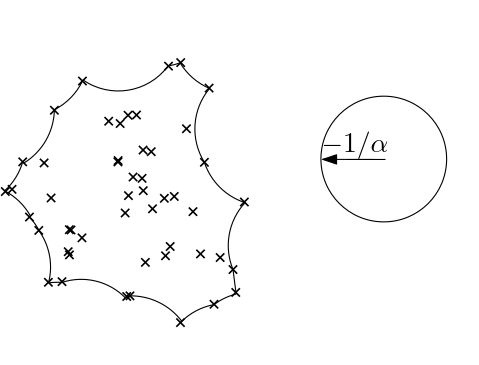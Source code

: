 <?xml version="1.0"?>
<!DOCTYPE ipe SYSTEM "ipe.dtd">
<ipe version="70005" creator="Ipe 7.1.1">
<info created="D:20130605094119" modified="D:20130605105524"/>
<ipestyle name="basic">
<symbol name="arrow/arc(spx)">
<path stroke="sym-stroke" fill="sym-stroke" pen="sym-pen">
0 0 m
-1 0.333 l
-1 -0.333 l
h
</path>
</symbol>
<symbol name="arrow/farc(spx)">
<path stroke="sym-stroke" fill="white" pen="sym-pen">
0 0 m
-1 0.333 l
-1 -0.333 l
h
</path>
</symbol>
<symbol name="mark/circle(sx)" transformations="translations">
<path fill="sym-stroke">
0.6 0 0 0.6 0 0 e
0.4 0 0 0.4 0 0 e
</path>
</symbol>
<symbol name="mark/disk(sx)" transformations="translations">
<path fill="sym-stroke">
0.6 0 0 0.6 0 0 e
</path>
</symbol>
<symbol name="mark/fdisk(sfx)" transformations="translations">
<group>
<path fill="sym-fill">
0.5 0 0 0.5 0 0 e
</path>
<path fill="sym-stroke" fillrule="eofill">
0.6 0 0 0.6 0 0 e
0.4 0 0 0.4 0 0 e
</path>
</group>
</symbol>
<symbol name="mark/box(sx)" transformations="translations">
<path fill="sym-stroke" fillrule="eofill">
-0.6 -0.6 m
0.6 -0.6 l
0.6 0.6 l
-0.6 0.6 l
h
-0.4 -0.4 m
0.4 -0.4 l
0.4 0.4 l
-0.4 0.4 l
h
</path>
</symbol>
<symbol name="mark/square(sx)" transformations="translations">
<path fill="sym-stroke">
-0.6 -0.6 m
0.6 -0.6 l
0.6 0.6 l
-0.6 0.6 l
h
</path>
</symbol>
<symbol name="mark/fsquare(sfx)" transformations="translations">
<group>
<path fill="sym-fill">
-0.5 -0.5 m
0.5 -0.5 l
0.5 0.5 l
-0.5 0.5 l
h
</path>
<path fill="sym-stroke" fillrule="eofill">
-0.6 -0.6 m
0.6 -0.6 l
0.6 0.6 l
-0.6 0.6 l
h
-0.4 -0.4 m
0.4 -0.4 l
0.4 0.4 l
-0.4 0.4 l
h
</path>
</group>
</symbol>
<symbol name="mark/cross(sx)" transformations="translations">
<group>
<path fill="sym-stroke">
-0.43 -0.57 m
0.57 0.43 l
0.43 0.57 l
-0.57 -0.43 l
h
</path>
<path fill="sym-stroke">
-0.43 0.57 m
0.57 -0.43 l
0.43 -0.57 l
-0.57 0.43 l
h
</path>
</group>
</symbol>
<symbol name="arrow/fnormal(spx)">
<path stroke="sym-stroke" fill="white" pen="sym-pen">
0 0 m
-1 0.333 l
-1 -0.333 l
h
</path>
</symbol>
<symbol name="arrow/pointed(spx)">
<path stroke="sym-stroke" fill="sym-stroke" pen="sym-pen">
0 0 m
-1 0.333 l
-0.8 0 l
-1 -0.333 l
h
</path>
</symbol>
<symbol name="arrow/fpointed(spx)">
<path stroke="sym-stroke" fill="white" pen="sym-pen">
0 0 m
-1 0.333 l
-0.8 0 l
-1 -0.333 l
h
</path>
</symbol>
<symbol name="arrow/linear(spx)">
<path stroke="sym-stroke" pen="sym-pen">
-1 0.333 m
0 0 l
-1 -0.333 l
</path>
</symbol>
<symbol name="arrow/fdouble(spx)">
<path stroke="sym-stroke" fill="white" pen="sym-pen">
0 0 m
-1 0.333 l
-1 -0.333 l
h
-1 0 m
-2 0.333 l
-2 -0.333 l
h
</path>
</symbol>
<symbol name="arrow/double(spx)">
<path stroke="sym-stroke" fill="sym-stroke" pen="sym-pen">
0 0 m
-1 0.333 l
-1 -0.333 l
h
-1 0 m
-2 0.333 l
-2 -0.333 l
h
</path>
</symbol>
<pen name="heavier" value="0.8"/>
<pen name="fat" value="1.2"/>
<pen name="ultrafat" value="2"/>
<symbolsize name="large" value="5"/>
<symbolsize name="small" value="2"/>
<symbolsize name="tiny" value="1.1"/>
<arrowsize name="large" value="10"/>
<arrowsize name="small" value="5"/>
<arrowsize name="tiny" value="3"/>
<color name="red" value="1 0 0"/>
<color name="green" value="0 1 0"/>
<color name="blue" value="0 0 1"/>
<color name="yellow" value="1 1 0"/>
<color name="orange" value="1 0.647 0"/>
<color name="gold" value="1 0.843 0"/>
<color name="purple" value="0.627 0.125 0.941"/>
<color name="gray" value="0.745"/>
<color name="brown" value="0.647 0.165 0.165"/>
<color name="navy" value="0 0 0.502"/>
<color name="pink" value="1 0.753 0.796"/>
<color name="seagreen" value="0.18 0.545 0.341"/>
<color name="turquoise" value="0.251 0.878 0.816"/>
<color name="violet" value="0.933 0.51 0.933"/>
<color name="darkblue" value="0 0 0.545"/>
<color name="darkcyan" value="0 0.545 0.545"/>
<color name="darkgray" value="0.663"/>
<color name="darkgreen" value="0 0.392 0"/>
<color name="darkmagenta" value="0.545 0 0.545"/>
<color name="darkorange" value="1 0.549 0"/>
<color name="darkred" value="0.545 0 0"/>
<color name="lightblue" value="0.678 0.847 0.902"/>
<color name="lightcyan" value="0.878 1 1"/>
<color name="lightgray" value="0.827"/>
<color name="lightgreen" value="0.565 0.933 0.565"/>
<color name="lightyellow" value="1 1 0.878"/>
<dashstyle name="dashed" value="[4] 0"/>
<dashstyle name="dotted" value="[1 3] 0"/>
<dashstyle name="dash dotted" value="[4 2 1 2] 0"/>
<dashstyle name="dash dot dotted" value="[4 2 1 2 1 2] 0"/>
<textsize name="large" value="\large"/>
<textsize name="small" value="\small"/>
<textsize name="tiny" value="\tiny"/>
<textsize name="Large" value="\Large"/>
<textsize name="LARGE" value="\LARGE"/>
<textsize name="huge" value="\huge"/>
<textsize name="Huge" value="\Huge"/>
<textsize name="footnote" value="\footnotesize"/>
<textstyle name="center" begin="\begin{center}" end="\end{center}"/>
<textstyle name="itemize" begin="\begin{itemize}" end="\end{itemize}"/>
<textstyle name="item" begin="\begin{itemize}\item{}" end="\end{itemize}"/>
<gridsize name="4 pts" value="4"/>
<gridsize name="8 pts (~3 mm)" value="8"/>
<gridsize name="16 pts (~6 mm)" value="16"/>
<gridsize name="32 pts (~12 mm)" value="32"/>
<gridsize name="10 pts (~3.5 mm)" value="10"/>
<gridsize name="20 pts (~7 mm)" value="20"/>
<gridsize name="14 pts (~5 mm)" value="14"/>
<gridsize name="28 pts (~10 mm)" value="28"/>
<gridsize name="56 pts (~20 mm)" value="56"/>
<anglesize name="90 deg" value="90"/>
<anglesize name="60 deg" value="60"/>
<anglesize name="45 deg" value="45"/>
<anglesize name="30 deg" value="30"/>
<anglesize name="22.5 deg" value="22.5"/>
<tiling name="falling" angle="-60" step="4" width="1"/>
<tiling name="rising" angle="30" step="4" width="1"/>
</ipestyle>
<page>
<layer name="alpha"/>
<layer name="beta"/>
<layer name="gamma"/>
<layer name="delta"/>
<layer name="epsilon"/>
<layer name="zeta"/>
<layer name="eta"/>
<layer name="theta"/>
<layer name="iota"/>
<view layers="alpha gamma epsilon" active="gamma"/>
<view layers="alpha gamma delta" active="gamma"/>
<view layers="alpha eta theta" active="eta"/>
<view layers="alpha eta iota" active="iota"/>
<group layer="alpha" matrix="1 0 0 1 297.5 421">
<use name="mark/cross(sx)" pos="-9.33471 10.4391" size="normal" stroke="black"/>
<use name="mark/cross(sx)" pos="-5.60816 -2.17646" size="normal" stroke="black"/>
<use name="mark/cross(sx)" pos="-5.06161 -38.2536" size="normal" stroke="black"/>
<use name="mark/cross(sx)" pos="-5.75644 26.7584" size="normal" stroke="black"/>
<use name="mark/cross(sx)" pos="-3.95216 4.52777" size="normal" stroke="black"/>
<use name="mark/cross(sx)" pos="-33.4571 -3.01492" size="normal" stroke="black"/>
<use name="mark/cross(sx)" pos="8.8085 44.4445" size="normal" stroke="black"/>
<use name="mark/cross(sx)" pos="9.41518 -20.4891" size="normal" stroke="black"/>
<use name="mark/cross(sx)" pos="-26.8981 -14.4246" size="normal" stroke="black"/>
<use name="mark/cross(sx)" pos="21.7292 9.82446" size="normal" stroke="black"/>
<use name="mark/cross(sx)" pos="-22.3471 -17.3702" size="normal" stroke="black"/>
<use name="mark/cross(sx)" pos="36.1141 -4.46414" size="normal" stroke="black"/>
<use name="mark/cross(sx)" pos="10.8706 -2.46622" size="normal" stroke="black"/>
<use name="mark/cross(sx)" pos="-8.59853 23.7849" size="normal" stroke="black"/>
<use name="mark/cross(sx)" pos="-26.2854 -14.5392" size="normal" stroke="black"/>
<use name="mark/cross(sx)" pos="-32.2733 28.558" size="normal" stroke="black"/>
<use name="mark/cross(sx)" pos="0.475101 -26.2075" size="normal" stroke="black"/>
<use name="mark/cross(sx)" pos="3.05526 -6.91545" size="normal" stroke="black"/>
<use name="mark/cross(sx)" pos="13.1944 45.7181" size="normal" stroke="black"/>
<use name="mark/cross(sx)" pos="-41.2516 -9.87623" size="normal" stroke="black"/>
<use name="mark/cross(sx)" pos="-29.5329 -33.1433" size="normal" stroke="black"/>
<use name="mark/cross(sx)" pos="-27.2992 -22.352" size="normal" stroke="black"/>
<use name="mark/cross(sx)" pos="33.0189 -37.0211" size="normal" stroke="black"/>
<use name="mark/cross(sx)" pos="20.3265 -23.1629" size="normal" stroke="black"/>
<use name="mark/cross(sx)" pos="-2.71248 26.8514" size="normal" stroke="black"/>
<use name="mark/cross(sx)" pos="-12.7276 24.6187" size="normal" stroke="black"/>
<use name="mark/cross(sx)" pos="17.6178 -7.93879" size="normal" stroke="black"/>
<use name="mark/cross(sx)" pos="2.59111 13.6434" size="normal" stroke="black"/>
<use name="mark/cross(sx)" pos="27.4063 -24.4604" size="normal" stroke="black"/>
<use name="mark/cross(sx)" pos="-6.79899 -8.41988" size="normal" stroke="black"/>
<use name="mark/cross(sx)" pos="-6.23382 -38.4844" size="normal" stroke="black"/>
<use name="mark/cross(sx)" pos="-47.5204 0.0930488" size="normal" stroke="black"/>
<use name="mark/cross(sx)" pos="-37.8884 -14.6994" size="normal" stroke="black"/>
<use name="mark/cross(sx)" pos="-0.282642 -0.394731" size="normal" stroke="black"/>
<use name="mark/cross(sx)" pos="-49.9428 -0.706577" size="normal" stroke="black"/>
<use name="mark/cross(sx)" pos="32.0267 -28.7822" size="normal" stroke="black"/>
<use name="mark/cross(sx)" pos="-9.39825 9.95416" size="normal" stroke="black"/>
<use name="mark/cross(sx)" pos="23.4282 36.5489" size="normal" stroke="black"/>
<use name="mark/cross(sx)" pos="7.7241 -23.8332" size="normal" stroke="black"/>
<use name="mark/cross(sx)" pos="25.187 -41.2817" size="normal" stroke="black"/>
<use name="mark/cross(sx)" pos="-43.6798 9.99248" size="normal" stroke="black"/>
<use name="mark/cross(sx)" pos="15.2735 21.8992" size="normal" stroke="black"/>
<use name="mark/cross(sx)" pos="-35.9766 9.59645" size="normal" stroke="black"/>
<use name="mark/cross(sx)" pos="-22.1745 39.081" size="normal" stroke="black"/>
<use name="mark/cross(sx)" pos="-34.4374 -33.3766" size="normal" stroke="black"/>
<use name="mark/cross(sx)" pos="-0.706238 4.04741" size="normal" stroke="black"/>
<use name="mark/cross(sx)" pos="-0.353657 14.2373" size="normal" stroke="black"/>
<use name="mark/cross(sx)" pos="13.1115 -47.8834" size="normal" stroke="black"/>
<use name="mark/cross(sx)" pos="-26.8522 -23.5083" size="normal" stroke="black"/>
<use name="mark/cross(sx)" pos="7.3029 -3.14129" size="normal" stroke="black"/>
</group>
<group layer="beta">
<path stroke="black">
310.612 373.117 m
322.687 379.718 l
</path>
<path stroke="black">
330.519 383.979 m
310.612 373.117 l
</path>
<path stroke="black">
297.975 394.793 m
310.612 373.117 l
</path>
<path stroke="black">
305.224 397.167 m
297.975 394.793 l
</path>
<path stroke="black">
310.612 373.117 m
305.224 397.167 l
</path>
<path stroke="black">
297.975 394.793 m
306.915 400.511 l
</path>
<path stroke="black">
305.224 397.167 m
322.687 379.718 l
</path>
<path stroke="black">
322.687 379.718 m
317.827 397.837 l
</path>
<path stroke="black">
297.975 394.793 m
300.555 414.085 l
</path>
<path stroke="black">
304.803 417.859 m
300.555 414.085 l
</path>
<path stroke="black">
330.519 383.979 m
333.614 416.536 l
</path>
<path stroke="black">
324.906 396.54 m
322.687 379.718 l
</path>
<path stroke="black">
305.224 397.167 m
317.827 397.837 l
</path>
<path stroke="black">
306.915 400.511 m
305.224 397.167 l
</path>
<path stroke="black">
315.118 413.061 m
333.614 416.536 l
</path>
<path stroke="black">
317.827 397.837 m
324.906 396.54 l
</path>
<path stroke="black">
324.906 396.54 m
315.118 413.061 l
</path>
<path stroke="black">
304.803 417.859 m
296.794 425.047 l
</path>
<path stroke="black">
297.217 420.605 m
304.803 417.859 l
</path>
<path stroke="black">
275.325 460.081 m
310.694 466.718 l
</path>
<path stroke="black">
294.788 447.851 m
291.744 447.758 l
</path>
<path stroke="black">
310.694 466.718 m
306.308 465.445 l
</path>
<path stroke="black">
320.928 457.549 m
310.694 466.718 l
</path>
<path stroke="black">
306.308 465.445 m
320.928 457.549 l
</path>
<path stroke="black">
294.788 447.851 m
288.901 444.785 l
</path>
<path stroke="black">
294.788 447.851 m
297.146 435.237 l
</path>
<path stroke="black">
300.091 434.643 m
294.788 447.851 l
</path>
<path stroke="black">
297.146 435.237 m
300.091 434.643 l
</path>
<path stroke="black">
304.803 417.859 m
315.118 413.061 l
</path>
<path stroke="black">
308.371 418.534 m
304.803 417.859 l
</path>
<path stroke="black">
300.555 414.085 m
297.217 420.605 l
</path>
<path stroke="black">
291.892 418.824 m
297.217 420.605 l
</path>
<path stroke="black">
308.371 418.534 m
300.091 434.643 l
</path>
<path stroke="black">
296.794 425.047 m
308.371 418.534 l
</path>
<path stroke="black">
300.091 434.643 m
296.794 425.047 l
</path>
<path stroke="black">
308.371 418.534 m
315.118 413.061 l
</path>
<path stroke="black">
319.229 430.824 m
308.371 418.534 l
</path>
<path stroke="black">
315.118 413.061 m
319.229 430.824 l
</path>
<path stroke="black">
288.102 430.954 m
288.165 431.439 l
</path>
<path stroke="black">
297.217 420.605 m
296.794 425.047 l
</path>
<path stroke="black">
293.548 425.528 m
297.217 420.605 l
</path>
<path stroke="black">
293.548 425.528 m
288.102 430.954 l
</path>
<path stroke="black">
291.892 418.824 m
293.548 425.528 l
</path>
<path stroke="black">
288.102 430.954 m
261.523 430.596 l
</path>
<path stroke="black">
306.308 465.445 m
275.325 460.081 l
</path>
<path stroke="black">
291.744 447.758 m
306.308 465.445 l
</path>
<path stroke="black">
291.744 447.758 m
275.325 460.081 l
</path>
<path stroke="black">
291.744 447.758 m
284.772 445.619 l
</path>
<path stroke="black">
288.901 444.785 m
291.744 447.758 l
</path>
<path stroke="black">
294.788 447.851 m
312.773 442.899 l
</path>
<path stroke="black">
306.308 465.445 m
294.788 447.851 l
</path>
<path stroke="black">
312.773 442.899 m
306.308 465.445 l
</path>
<path stroke="black">
261.523 430.596 m
288.165 431.439 l
</path>
<path stroke="black">
253.82 430.992 m
247.557 420.293 l
</path>
<path stroke="black">
265.227 449.558 m
253.82 430.992 l
</path>
<path stroke="black">
249.98 421.093 m
247.557 420.293 l
</path>
<path stroke="black">
261.523 430.596 m
284.772 445.619 l
</path>
<path stroke="black">
265.227 449.558 m
261.523 430.596 l
</path>
<path stroke="black">
288.102 430.954 m
264.043 417.985 l
</path>
<path stroke="black">
291.892 418.824 m
288.102 430.954 l
</path>
<path stroke="black">
264.043 417.985 m
259.612 406.301 l
</path>
<path stroke="black">
256.248 411.124 m
247.557 420.293 l
</path>
<path stroke="black">
275.153 403.63 m
270.648 397.492 l
</path>
<path stroke="black">
270.201 398.648 m
275.153 403.63 l
</path>
<path stroke="black">
271.215 406.461 m
270.201 398.648 l
</path>
<path stroke="black">
275.153 403.63 m
271.215 406.461 l
</path>
<path stroke="black">
300.555 414.085 m
291.892 418.824 l
</path>
<path stroke="black">
290.701 412.58 m
300.555 414.085 l
</path>
<path stroke="black">
292.438 382.746 m
297.975 394.793 l
</path>
<path stroke="black">
300.555 414.085 m
306.915 400.511 l
</path>
<path stroke="black">
315.118 413.061 m
300.555 414.085 l
</path>
<path stroke="black">
310.612 373.117 m
292.438 382.746 l
</path>
<path stroke="black">
292.438 382.746 m
291.266 382.516 l
</path>
<path stroke="black">
306.915 400.511 m
317.827 397.837 l
</path>
<path stroke="black">
315.118 413.061 m
306.915 400.511 l
</path>
<path stroke="black">
317.827 397.837 m
315.118 413.061 l
</path>
<path stroke="black">
310.612 373.117 m
291.266 382.516 l
</path>
<path stroke="black">
310.612 373.117 m
263.063 387.623 l
</path>
<path stroke="black">
291.892 418.824 m
264.043 417.985 l
</path>
<path stroke="black">
291.266 382.516 m
270.648 397.492 l
</path>
<path stroke="black">
270.648 397.492 m
267.967 387.857 l
</path>
<path stroke="black">
330.519 383.979 m
329.527 392.218 l
</path>
<path stroke="black">
322.687 379.718 m
330.519 383.979 l
</path>
<path stroke="black">
329.527 392.218 m
322.687 379.718 l
</path>
<path stroke="black">
263.063 387.623 m
291.266 382.516 l
</path>
<path stroke="black">
267.967 387.857 m
263.063 387.623 l
</path>
<path stroke="black">
291.266 382.516 m
267.967 387.857 l
</path>
<path stroke="black">
333.614 416.536 m
320.928 457.549 l
</path>
<path stroke="black">
319.229 430.824 m
333.614 416.536 l
</path>
<path stroke="black">
297.975 394.793 m
290.701 412.58 l
</path>
<path stroke="black">
290.701 412.58 m
275.153 403.63 l
</path>
<path stroke="black">
319.229 430.824 m
320.928 457.549 l
</path>
<path stroke="black">
320.928 457.549 m
312.773 442.899 l
</path>
<path stroke="black">
297.975 394.793 m
275.153 403.63 l
</path>
<path stroke="black">
291.266 382.516 m
297.975 394.793 l
</path>
<path stroke="black">
275.153 403.63 m
291.266 382.516 l
</path>
<path stroke="black">
312.773 442.899 m
300.091 434.643 l
</path>
<path stroke="black">
319.229 430.824 m
312.773 442.899 l
</path>
<path stroke="black">
300.091 434.643 m
319.229 430.824 l
</path>
<path stroke="black">
271.215 406.461 m
290.701 412.58 l
</path>
<path stroke="black">
291.892 418.824 m
271.215 406.461 l
</path>
<path stroke="black">
290.701 412.58 m
291.892 418.824 l
</path>
<path stroke="black">
275.325 460.081 m
265.227 449.558 l
</path>
<path stroke="black">
284.772 445.619 m
275.325 460.081 l
</path>
<path stroke="black">
265.227 449.558 m
284.772 445.619 l
</path>
<path stroke="black">
297.146 435.237 m
288.901 444.785 l
</path>
<path stroke="black">
293.548 425.528 m
296.794 425.047 l
</path>
<path stroke="black">
296.794 425.047 m
297.146 435.237 l
</path>
<path stroke="black">
324.906 396.54 m
329.527 392.218 l
</path>
<path stroke="black">
333.614 416.536 m
324.906 396.54 l
</path>
<path stroke="black">
329.527 392.218 m
333.614 416.536 l
</path>
<path stroke="black">
261.523 430.596 m
253.82 430.992 l
</path>
<path stroke="black">
253.82 430.992 m
249.98 421.093 l
</path>
<path stroke="black">
288.165 431.439 m
293.548 425.528 l
</path>
<path stroke="black">
297.146 435.237 m
288.165 431.439 l
</path>
<path stroke="black">
293.548 425.528 m
297.146 435.237 l
</path>
<path stroke="black">
249.98 421.093 m
256.248 411.124 l
</path>
<path stroke="black">
256.248 411.124 m
264.043 417.985 l
</path>
<path stroke="black">
261.523 430.596 m
249.98 421.093 l
</path>
<path stroke="black">
264.043 417.985 m
261.523 430.596 l
</path>
<path stroke="black">
249.98 421.093 m
264.043 417.985 l
</path>
<path stroke="black">
263.063 387.623 m
247.557 420.293 l
</path>
<path stroke="black">
270.201 398.648 m
270.602 406.575 l
</path>
<path stroke="black">
259.612 406.301 m
270.201 398.648 l
</path>
<path stroke="black">
270.602 406.575 m
259.612 406.301 l
</path>
<path stroke="black">
288.165 431.439 m
288.901 444.785 l
</path>
<path stroke="black">
284.772 445.619 m
288.165 431.439 l
</path>
<path stroke="black">
288.901 444.785 m
284.772 445.619 l
</path>
<path stroke="black">
264.043 417.985 m
270.602 406.575 l
</path>
<path stroke="black">
271.215 406.461 m
264.043 417.985 l
</path>
<path stroke="black">
270.602 406.575 m
271.215 406.461 l
</path>
<path stroke="black">
270.648 397.492 m
270.201 398.648 l
</path>
<path stroke="black">
263.063 387.623 m
270.648 397.492 l
</path>
<path stroke="black">
270.201 398.648 m
263.063 387.623 l
</path>
<path stroke="black">
259.612 406.301 m
256.248 411.124 l
</path>
<path stroke="black">
263.063 387.623 m
259.612 406.301 l
</path>
<path stroke="black">
256.248 411.124 m
263.063 387.623 l
</path>
</group>
<text layer="gamma" matrix="1 0 0 1 -22.6401 2.52825" transformations="translations" pos="384 432" stroke="black" type="label" valign="baseline">$-1/\alpha$</text>
<path layer="delta" stroke="black">
333.614 416.536 m
319.229 430.824 l
320.928 457.549 l
310.694 466.718 l
306.308 465.445 l
275.325 460.081 l
265.227 449.558 l
253.82 430.992 l
247.557 420.293 l
247.557 420.293 l
</path>
<path stroke="black">
247.557 420.293 m
256.248 411.124 l
259.612 406.301 l
263.063 387.623 l
267.967 387.857 l
291.266 382.516 l
310.612 373.117 l
322.687 379.718 l
330.519 383.979 l
329.527 392.218 l
333.614 416.536 l
</path>
<group layer="epsilon">
<path stroke="black">
319.229 430.824 m
22.7418 0 0 -22.7418 338.542 442.833 321.09 457.414 a
</path>
<path stroke="black">
321.09 457.414 m
22.835 0 0 -22.835 330.031 478.426 310.497 466.599 a
</path>
<path stroke="black">
310.694 466.718 m
22.4437 0 0 -22.4437 302.756 487.711 306.292 465.548 a
</path>
<path matrix="1 0 0 1 -0.193439 0" stroke="black">
306.308 465.445 m
22.3147 0 0 -22.3147 288.441 478.813 275.642 460.533 a
</path>
<path stroke="black">
275.325 460.081 m
22.3424 0 0 -22.3424 255.17 469.721 265.142 449.728 a
</path>
<path stroke="black">
265.227 449.558 m
23.0259 0 0 -23.0259 242.209 450.184 254.128 430.483 a
</path>
<path stroke="black">
253.82 430.992 m
22.1225 0 0 -22.1225 232.537 437.03 247.313 420.565 a
</path>
<path stroke="black">
247.313 420.565 m
22.9438 0 0 -22.9438 236.6 400.277 256.686 411.365 a
</path>
<path stroke="black">
256.248 411.124 m
22.6707 0 0 -22.6707 239.695 395.634 259.68 406.337 a
</path>
<path stroke="black">
259.612 406.301 m
22.6094 0 0 -22.6094 241.242 393.119 263.167 387.597 a
</path>
<path matrix="1 0 0 1 0 -0.193439" stroke="black">
263.167 387.597 m
22.7559 0 0 -22.7559 266.389 365.071 267.961 387.772 a
</path>
<path stroke="black">
267.961 387.579 m
22.2631 0 0 -22.2631 274.901 366.425 290.776 382.033 a
</path>
<path stroke="black">
292.438 382.746 m
23.0935 0 0 -23.0935 292.697 359.654 311.159 373.528 a
</path>
<path stroke="black">
310.612 373.117 m
22.4332 0 0 -22.4332 326.742 357.526 322.71 379.594 a
</path>
<path stroke="black">
322.71 379.594 m
22.0857 0 0 -22.0857 336.027 361.976 330.664 383.4 a
</path>
<path stroke="black">
329.527 392.218 m
22.7154 0 0 -22.7154 350.535 400.857 333.873 416.296 a
</path>
<path stroke="black">
333.873 416.296 m
22.7993 0 0 -22.7993 340.863 437.997 319.222 430.822 a
</path>
<path stroke="black">
330.664 383.4 m
329.527 392.218 l
</path>
<path stroke="black">
290.776 382.033 m
292.438 382.746 l
</path>
</group>
<group layer="zeta" matrix="-49 0 0 -49 14588.33 20881.83">
<path stroke="black">
292.308 416.985 m
292.102 416.77 l
</path>
<path stroke="black">
292.669 417.582 m
292.308 416.985 l
</path>
<path stroke="black">
292.308 416.985 m
292.541 417.364 l
</path>
<path stroke="black">
292.669 417.582 m
292.541 417.364 l
</path>
<path stroke="black">
290.976 418.324 m
292.669 417.582 l
</path>
<path stroke="black">
292.669 417.582 m
292.352 418.249 l
</path>
<path stroke="black">
291.382 418.545 m
292.669 417.582 l
</path>
<path stroke="black">
292.352 418.249 m
291.382 418.545 l
</path>
<path stroke="black">
290.976 418.324 m
291.382 418.545 l
</path>
<path stroke="black">
291.38 416.635 m
291.172 416.822 l
</path>
<path stroke="black">
292.669 417.582 m
292.102 416.77 l
</path>
<path stroke="black">
291.172 416.822 m
290.976 418.324 l
</path>
<path stroke="black">
290.913 417.659 m
291.172 416.822 l
</path>
<path stroke="black">
290.976 418.324 m
291.38 416.635 l
</path>
<path stroke="black">
291.38 416.635 m
292.669 417.582 l
</path>
<path stroke="black">
290.913 417.659 m
290.976 418.324 l
</path>
<path stroke="black">
292.102 416.77 m
291.38 416.635 l
</path>
</group>
<path stroke="black">
49.1378 0 0 49.1378 296.69 419.618 e
</path>
<path layer="theta" stroke="black">
330.664 383.4 m
65.2333 0 0 65.2333 272.854 413.622 310.714 466.745 a
</path>
<path stroke="black">
310.714 466.745 m
65.4246 0 0 65.4246 303.944 401.672 275.437 460.559 a
</path>
<path stroke="black">
275.325 460.081 m
65.0162 0 0 65.0162 310.715 405.54 247.403 420.329 a
</path>
<path stroke="black">
247.557 420.293 m
64.8338 0 0 64.8338 311.488 431.074 263.388 387.603 a
</path>
<path stroke="black">
263.388 387.603 m
64.2964 0 0 64.2964 303.751 437.651 310.548 373.715 a
</path>
<path stroke="black">
310.612 373.117 m
64.9864 0 0 64.9864 289.436 434.556 330.215 383.957 a
</path>
<path layer="iota" stroke="black">
310.714 466.745 m
275.325 460.081 l
247.557 420.293 l
263.388 387.603 l
311.159 373.528 l
330.664 383.4 l
310.714 466.745 l
</path>
<path layer="gamma" matrix="1 0 0 1 -0.193439 0" stroke="black">
22.6274 0 0 22.6274 384 432 e
</path>
<path matrix="-1 0 0 1 768.435 -0.15711" stroke="black" arrow="normal/small">
384 432 m
406.627 432.035 l
</path>
<path layer="eta" matrix="1 0 0 1 -2.51471 9.86539" stroke="black" arrow="normal/small">
417.351 413.694 m
352.317 413.659 l
</path>
<text matrix="1 0 0 1 -17.3109 -2.02147" transformations="translations" pos="373.608 429.328" stroke="black" type="label" valign="baseline">$1/\alpha$</text>
<path matrix="1 0 0 1 -2.51471 9.86539" stroke="black">
419.659 348.701 m
65.034 0 0 -65.034 417.351 413.694 419.804 478.681 a
</path>
</page>
</ipe>
